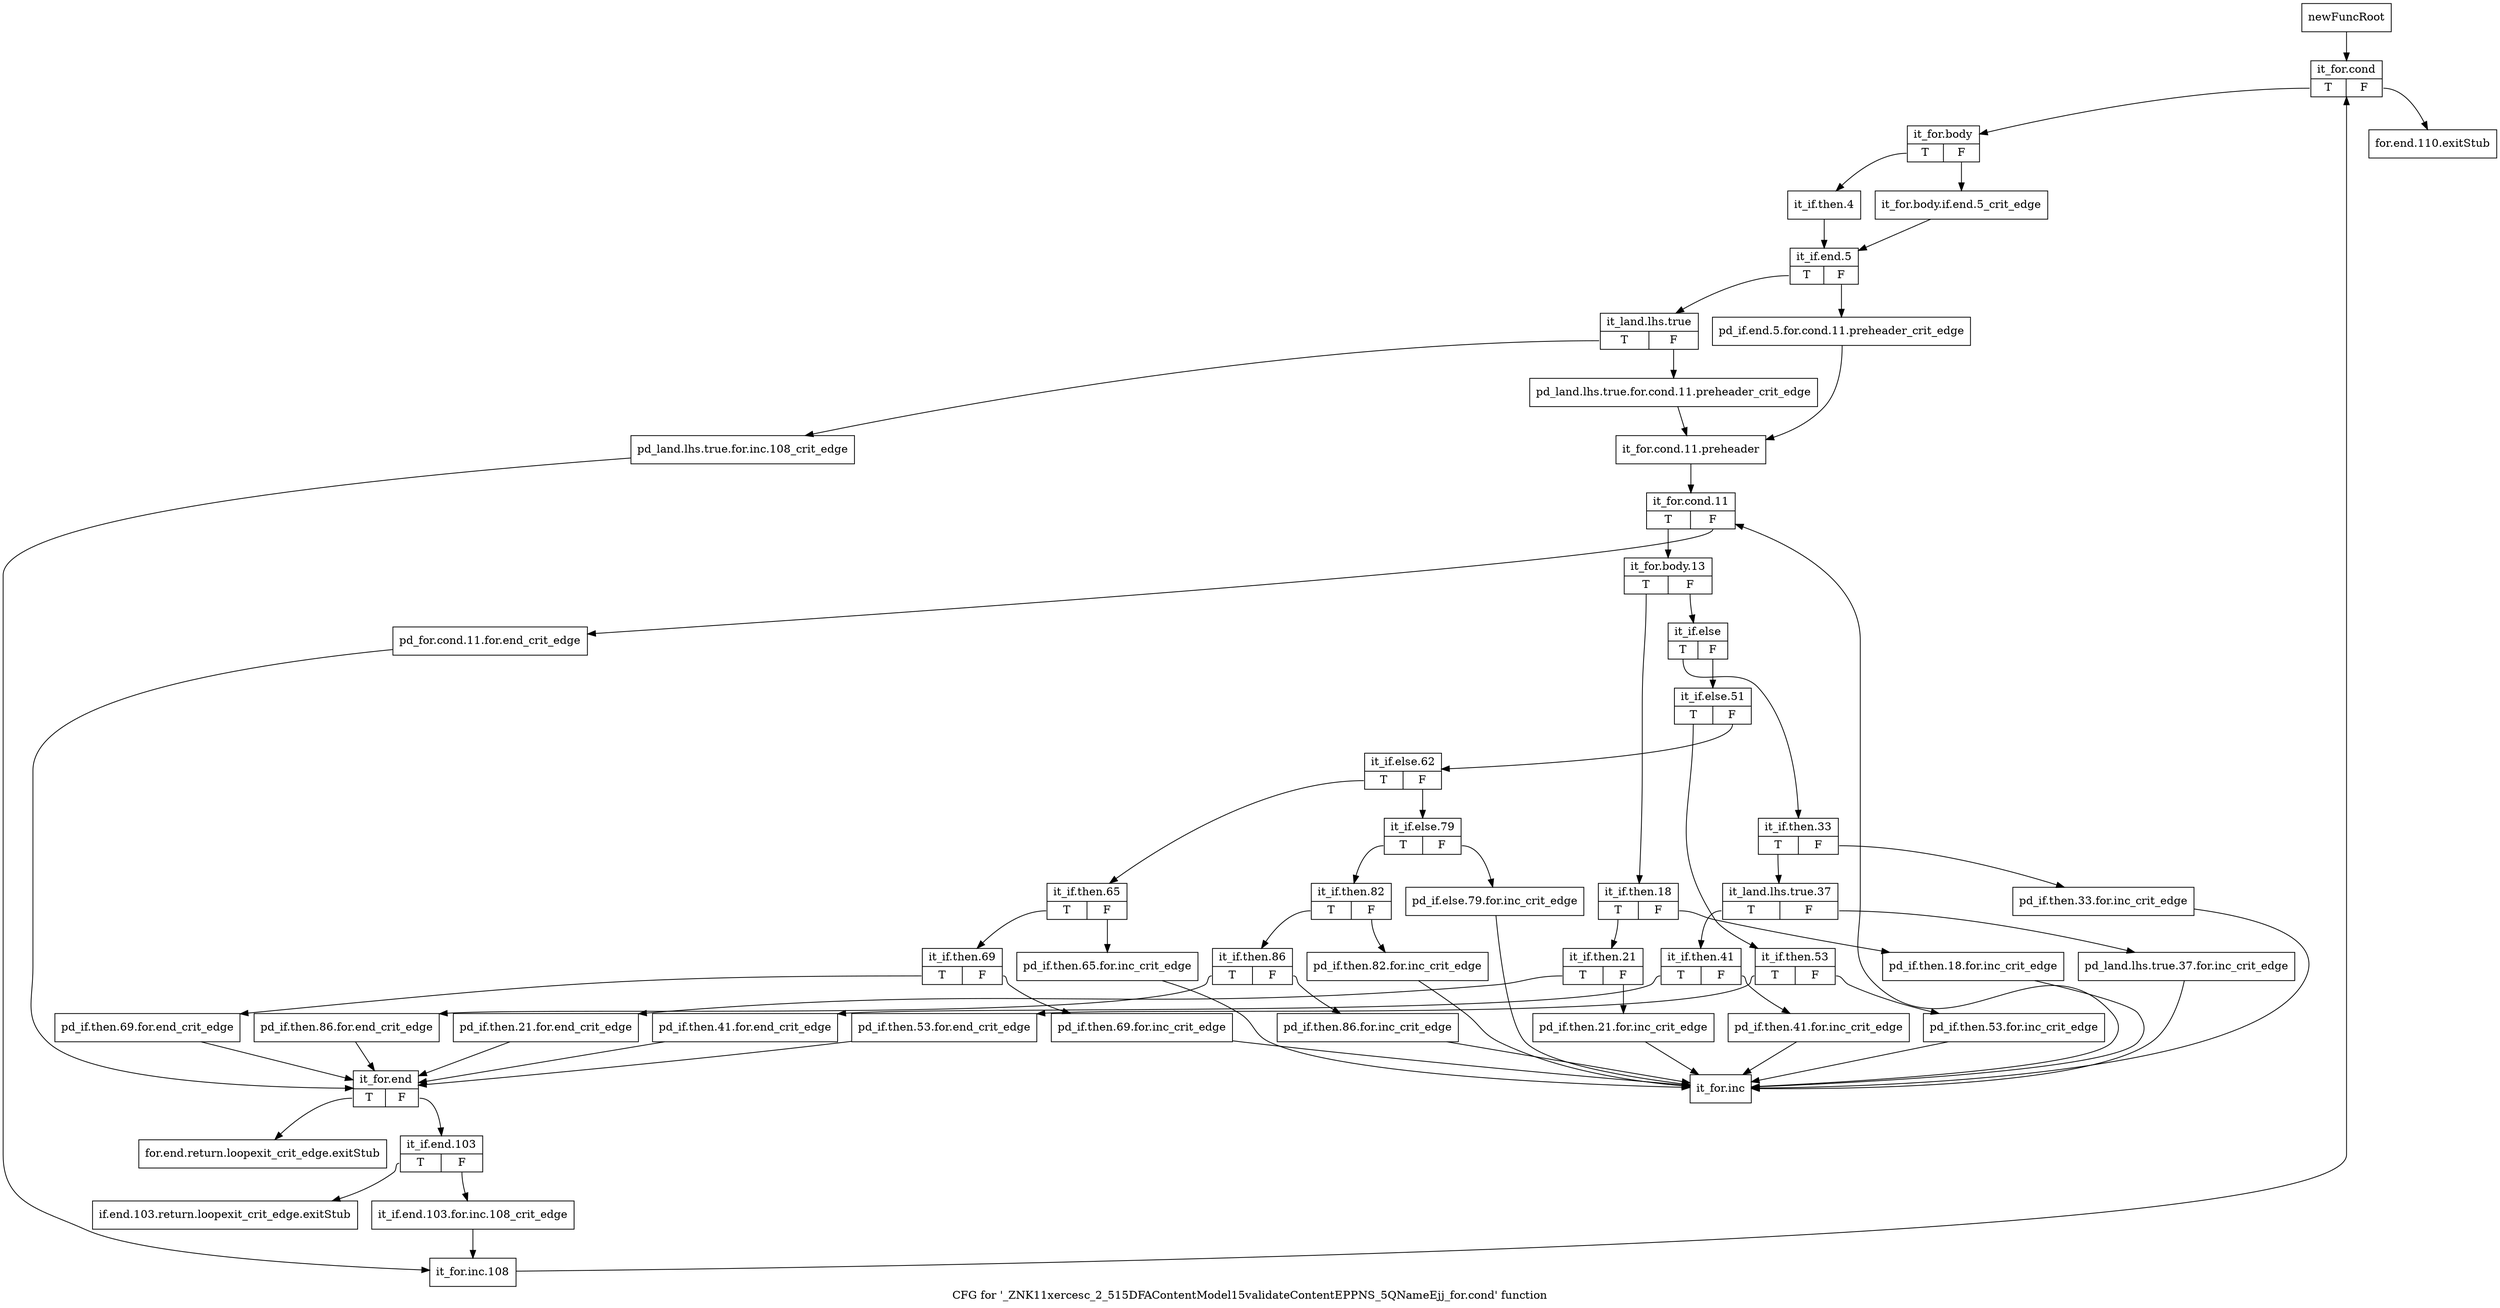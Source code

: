 digraph "CFG for '_ZNK11xercesc_2_515DFAContentModel15validateContentEPPNS_5QNameEjj_for.cond' function" {
	label="CFG for '_ZNK11xercesc_2_515DFAContentModel15validateContentEPPNS_5QNameEjj_for.cond' function";

	Node0x97299d0 [shape=record,label="{newFuncRoot}"];
	Node0x97299d0 -> Node0x9729b10;
	Node0x9729a20 [shape=record,label="{for.end.110.exitStub}"];
	Node0x9729a70 [shape=record,label="{for.end.return.loopexit_crit_edge.exitStub}"];
	Node0x9729ac0 [shape=record,label="{if.end.103.return.loopexit_crit_edge.exitStub}"];
	Node0x9729b10 [shape=record,label="{it_for.cond|{<s0>T|<s1>F}}"];
	Node0x9729b10:s0 -> Node0x9729b60;
	Node0x9729b10:s1 -> Node0x9729a20;
	Node0x9729b60 [shape=record,label="{it_for.body|{<s0>T|<s1>F}}"];
	Node0x9729b60:s0 -> Node0x9729c00;
	Node0x9729b60:s1 -> Node0x9729bb0;
	Node0x9729bb0 [shape=record,label="{it_for.body.if.end.5_crit_edge}"];
	Node0x9729bb0 -> Node0x9729c50;
	Node0x9729c00 [shape=record,label="{it_if.then.4}"];
	Node0x9729c00 -> Node0x9729c50;
	Node0x9729c50 [shape=record,label="{it_if.end.5|{<s0>T|<s1>F}}"];
	Node0x9729c50:s0 -> Node0x9729cf0;
	Node0x9729c50:s1 -> Node0x9729ca0;
	Node0x9729ca0 [shape=record,label="{pd_if.end.5.for.cond.11.preheader_crit_edge}"];
	Node0x9729ca0 -> Node0x9729d90;
	Node0x9729cf0 [shape=record,label="{it_land.lhs.true|{<s0>T|<s1>F}}"];
	Node0x9729cf0:s0 -> Node0x972a970;
	Node0x9729cf0:s1 -> Node0x9729d40;
	Node0x9729d40 [shape=record,label="{pd_land.lhs.true.for.cond.11.preheader_crit_edge}"];
	Node0x9729d40 -> Node0x9729d90;
	Node0x9729d90 [shape=record,label="{it_for.cond.11.preheader}"];
	Node0x9729d90 -> Node0x9729de0;
	Node0x9729de0 [shape=record,label="{it_for.cond.11|{<s0>T|<s1>F}}"];
	Node0x9729de0:s0 -> Node0x9729e80;
	Node0x9729de0:s1 -> Node0x9729e30;
	Node0x9729e30 [shape=record,label="{pd_for.cond.11.for.end_crit_edge}"];
	Node0x9729e30 -> Node0x972a880;
	Node0x9729e80 [shape=record,label="{it_for.body.13|{<s0>T|<s1>F}}"];
	Node0x9729e80:s0 -> Node0x972a6a0;
	Node0x9729e80:s1 -> Node0x9729ed0;
	Node0x9729ed0 [shape=record,label="{it_if.else|{<s0>T|<s1>F}}"];
	Node0x9729ed0:s0 -> Node0x972a470;
	Node0x9729ed0:s1 -> Node0x9729f20;
	Node0x9729f20 [shape=record,label="{it_if.else.51|{<s0>T|<s1>F}}"];
	Node0x9729f20:s0 -> Node0x972a380;
	Node0x9729f20:s1 -> Node0x9729f70;
	Node0x9729f70 [shape=record,label="{it_if.else.62|{<s0>T|<s1>F}}"];
	Node0x9729f70:s0 -> Node0x972a1f0;
	Node0x9729f70:s1 -> Node0x9729fc0;
	Node0x9729fc0 [shape=record,label="{it_if.else.79|{<s0>T|<s1>F}}"];
	Node0x9729fc0:s0 -> Node0x972a060;
	Node0x9729fc0:s1 -> Node0x972a010;
	Node0x972a010 [shape=record,label="{pd_if.else.79.for.inc_crit_edge}"];
	Node0x972a010 -> Node0x972a7e0;
	Node0x972a060 [shape=record,label="{it_if.then.82|{<s0>T|<s1>F}}"];
	Node0x972a060:s0 -> Node0x972a100;
	Node0x972a060:s1 -> Node0x972a0b0;
	Node0x972a0b0 [shape=record,label="{pd_if.then.82.for.inc_crit_edge}"];
	Node0x972a0b0 -> Node0x972a7e0;
	Node0x972a100 [shape=record,label="{it_if.then.86|{<s0>T|<s1>F}}"];
	Node0x972a100:s0 -> Node0x972a1a0;
	Node0x972a100:s1 -> Node0x972a150;
	Node0x972a150 [shape=record,label="{pd_if.then.86.for.inc_crit_edge}"];
	Node0x972a150 -> Node0x972a7e0;
	Node0x972a1a0 [shape=record,label="{pd_if.then.86.for.end_crit_edge}"];
	Node0x972a1a0 -> Node0x972a880;
	Node0x972a1f0 [shape=record,label="{it_if.then.65|{<s0>T|<s1>F}}"];
	Node0x972a1f0:s0 -> Node0x972a290;
	Node0x972a1f0:s1 -> Node0x972a240;
	Node0x972a240 [shape=record,label="{pd_if.then.65.for.inc_crit_edge}"];
	Node0x972a240 -> Node0x972a7e0;
	Node0x972a290 [shape=record,label="{it_if.then.69|{<s0>T|<s1>F}}"];
	Node0x972a290:s0 -> Node0x972a330;
	Node0x972a290:s1 -> Node0x972a2e0;
	Node0x972a2e0 [shape=record,label="{pd_if.then.69.for.inc_crit_edge}"];
	Node0x972a2e0 -> Node0x972a7e0;
	Node0x972a330 [shape=record,label="{pd_if.then.69.for.end_crit_edge}"];
	Node0x972a330 -> Node0x972a880;
	Node0x972a380 [shape=record,label="{it_if.then.53|{<s0>T|<s1>F}}"];
	Node0x972a380:s0 -> Node0x972a420;
	Node0x972a380:s1 -> Node0x972a3d0;
	Node0x972a3d0 [shape=record,label="{pd_if.then.53.for.inc_crit_edge}"];
	Node0x972a3d0 -> Node0x972a7e0;
	Node0x972a420 [shape=record,label="{pd_if.then.53.for.end_crit_edge}"];
	Node0x972a420 -> Node0x972a880;
	Node0x972a470 [shape=record,label="{it_if.then.33|{<s0>T|<s1>F}}"];
	Node0x972a470:s0 -> Node0x972a510;
	Node0x972a470:s1 -> Node0x972a4c0;
	Node0x972a4c0 [shape=record,label="{pd_if.then.33.for.inc_crit_edge}"];
	Node0x972a4c0 -> Node0x972a7e0;
	Node0x972a510 [shape=record,label="{it_land.lhs.true.37|{<s0>T|<s1>F}}"];
	Node0x972a510:s0 -> Node0x972a5b0;
	Node0x972a510:s1 -> Node0x972a560;
	Node0x972a560 [shape=record,label="{pd_land.lhs.true.37.for.inc_crit_edge}"];
	Node0x972a560 -> Node0x972a7e0;
	Node0x972a5b0 [shape=record,label="{it_if.then.41|{<s0>T|<s1>F}}"];
	Node0x972a5b0:s0 -> Node0x972a650;
	Node0x972a5b0:s1 -> Node0x972a600;
	Node0x972a600 [shape=record,label="{pd_if.then.41.for.inc_crit_edge}"];
	Node0x972a600 -> Node0x972a7e0;
	Node0x972a650 [shape=record,label="{pd_if.then.41.for.end_crit_edge}"];
	Node0x972a650 -> Node0x972a880;
	Node0x972a6a0 [shape=record,label="{it_if.then.18|{<s0>T|<s1>F}}"];
	Node0x972a6a0:s0 -> Node0x972a740;
	Node0x972a6a0:s1 -> Node0x972a6f0;
	Node0x972a6f0 [shape=record,label="{pd_if.then.18.for.inc_crit_edge}"];
	Node0x972a6f0 -> Node0x972a7e0;
	Node0x972a740 [shape=record,label="{it_if.then.21|{<s0>T|<s1>F}}"];
	Node0x972a740:s0 -> Node0x972a830;
	Node0x972a740:s1 -> Node0x972a790;
	Node0x972a790 [shape=record,label="{pd_if.then.21.for.inc_crit_edge}"];
	Node0x972a790 -> Node0x972a7e0;
	Node0x972a7e0 [shape=record,label="{it_for.inc}"];
	Node0x972a7e0 -> Node0x9729de0;
	Node0x972a830 [shape=record,label="{pd_if.then.21.for.end_crit_edge}"];
	Node0x972a830 -> Node0x972a880;
	Node0x972a880 [shape=record,label="{it_for.end|{<s0>T|<s1>F}}"];
	Node0x972a880:s0 -> Node0x9729a70;
	Node0x972a880:s1 -> Node0x972a8d0;
	Node0x972a8d0 [shape=record,label="{it_if.end.103|{<s0>T|<s1>F}}"];
	Node0x972a8d0:s0 -> Node0x9729ac0;
	Node0x972a8d0:s1 -> Node0x972a920;
	Node0x972a920 [shape=record,label="{it_if.end.103.for.inc.108_crit_edge}"];
	Node0x972a920 -> Node0x972a9c0;
	Node0x972a970 [shape=record,label="{pd_land.lhs.true.for.inc.108_crit_edge}"];
	Node0x972a970 -> Node0x972a9c0;
	Node0x972a9c0 [shape=record,label="{it_for.inc.108}"];
	Node0x972a9c0 -> Node0x9729b10;
}
